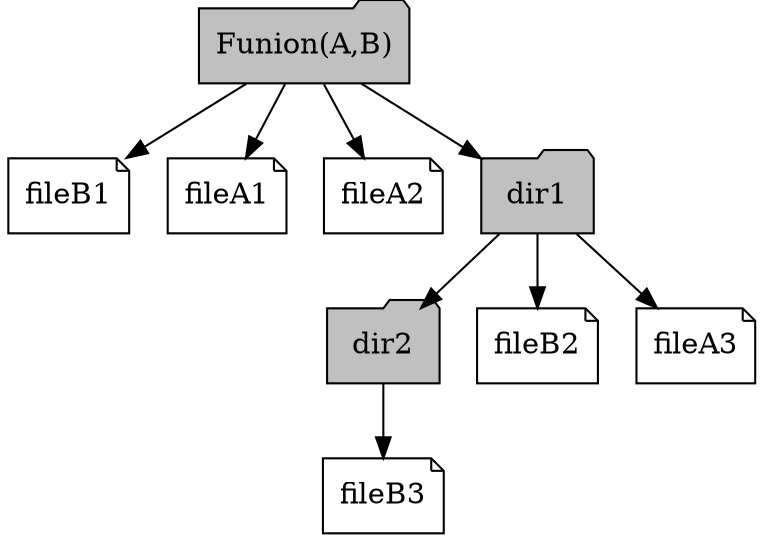 digraph G
{
  Funion [style=filled,fillcolor=gray,shape=folder, label="Funion(A,B)"];
  fileB1 [shape=note, label="fileB1"];
  Bdir2  [style=filled,fillcolor=gray,shape=folder, label="dir2"];
  fileB2 [shape=note, label="fileB2"];
  fileB3 [shape=note, label="fileB3"];

        fileA1 [shape=note, label="fileA1"]
        fileA2 [shape=note, label="fileA2"]
        Adir1  [style=filled,fillcolor=gray,shape=folder, label="dir1"]
        fileA3 [shape=note, label="fileA3"]


  "Funion" -> "fileA1";
  "Funion" -> "fileA2";
  "Funion" -> "Adir1";
  "Adir1" -> "fileA3";


  "Funion" -> "fileB1";
  
  "Adir1" -> "fileB2";
  "Adir1" -> "Bdir2";

  "Bdir2" -> "fileB3";
  
}
